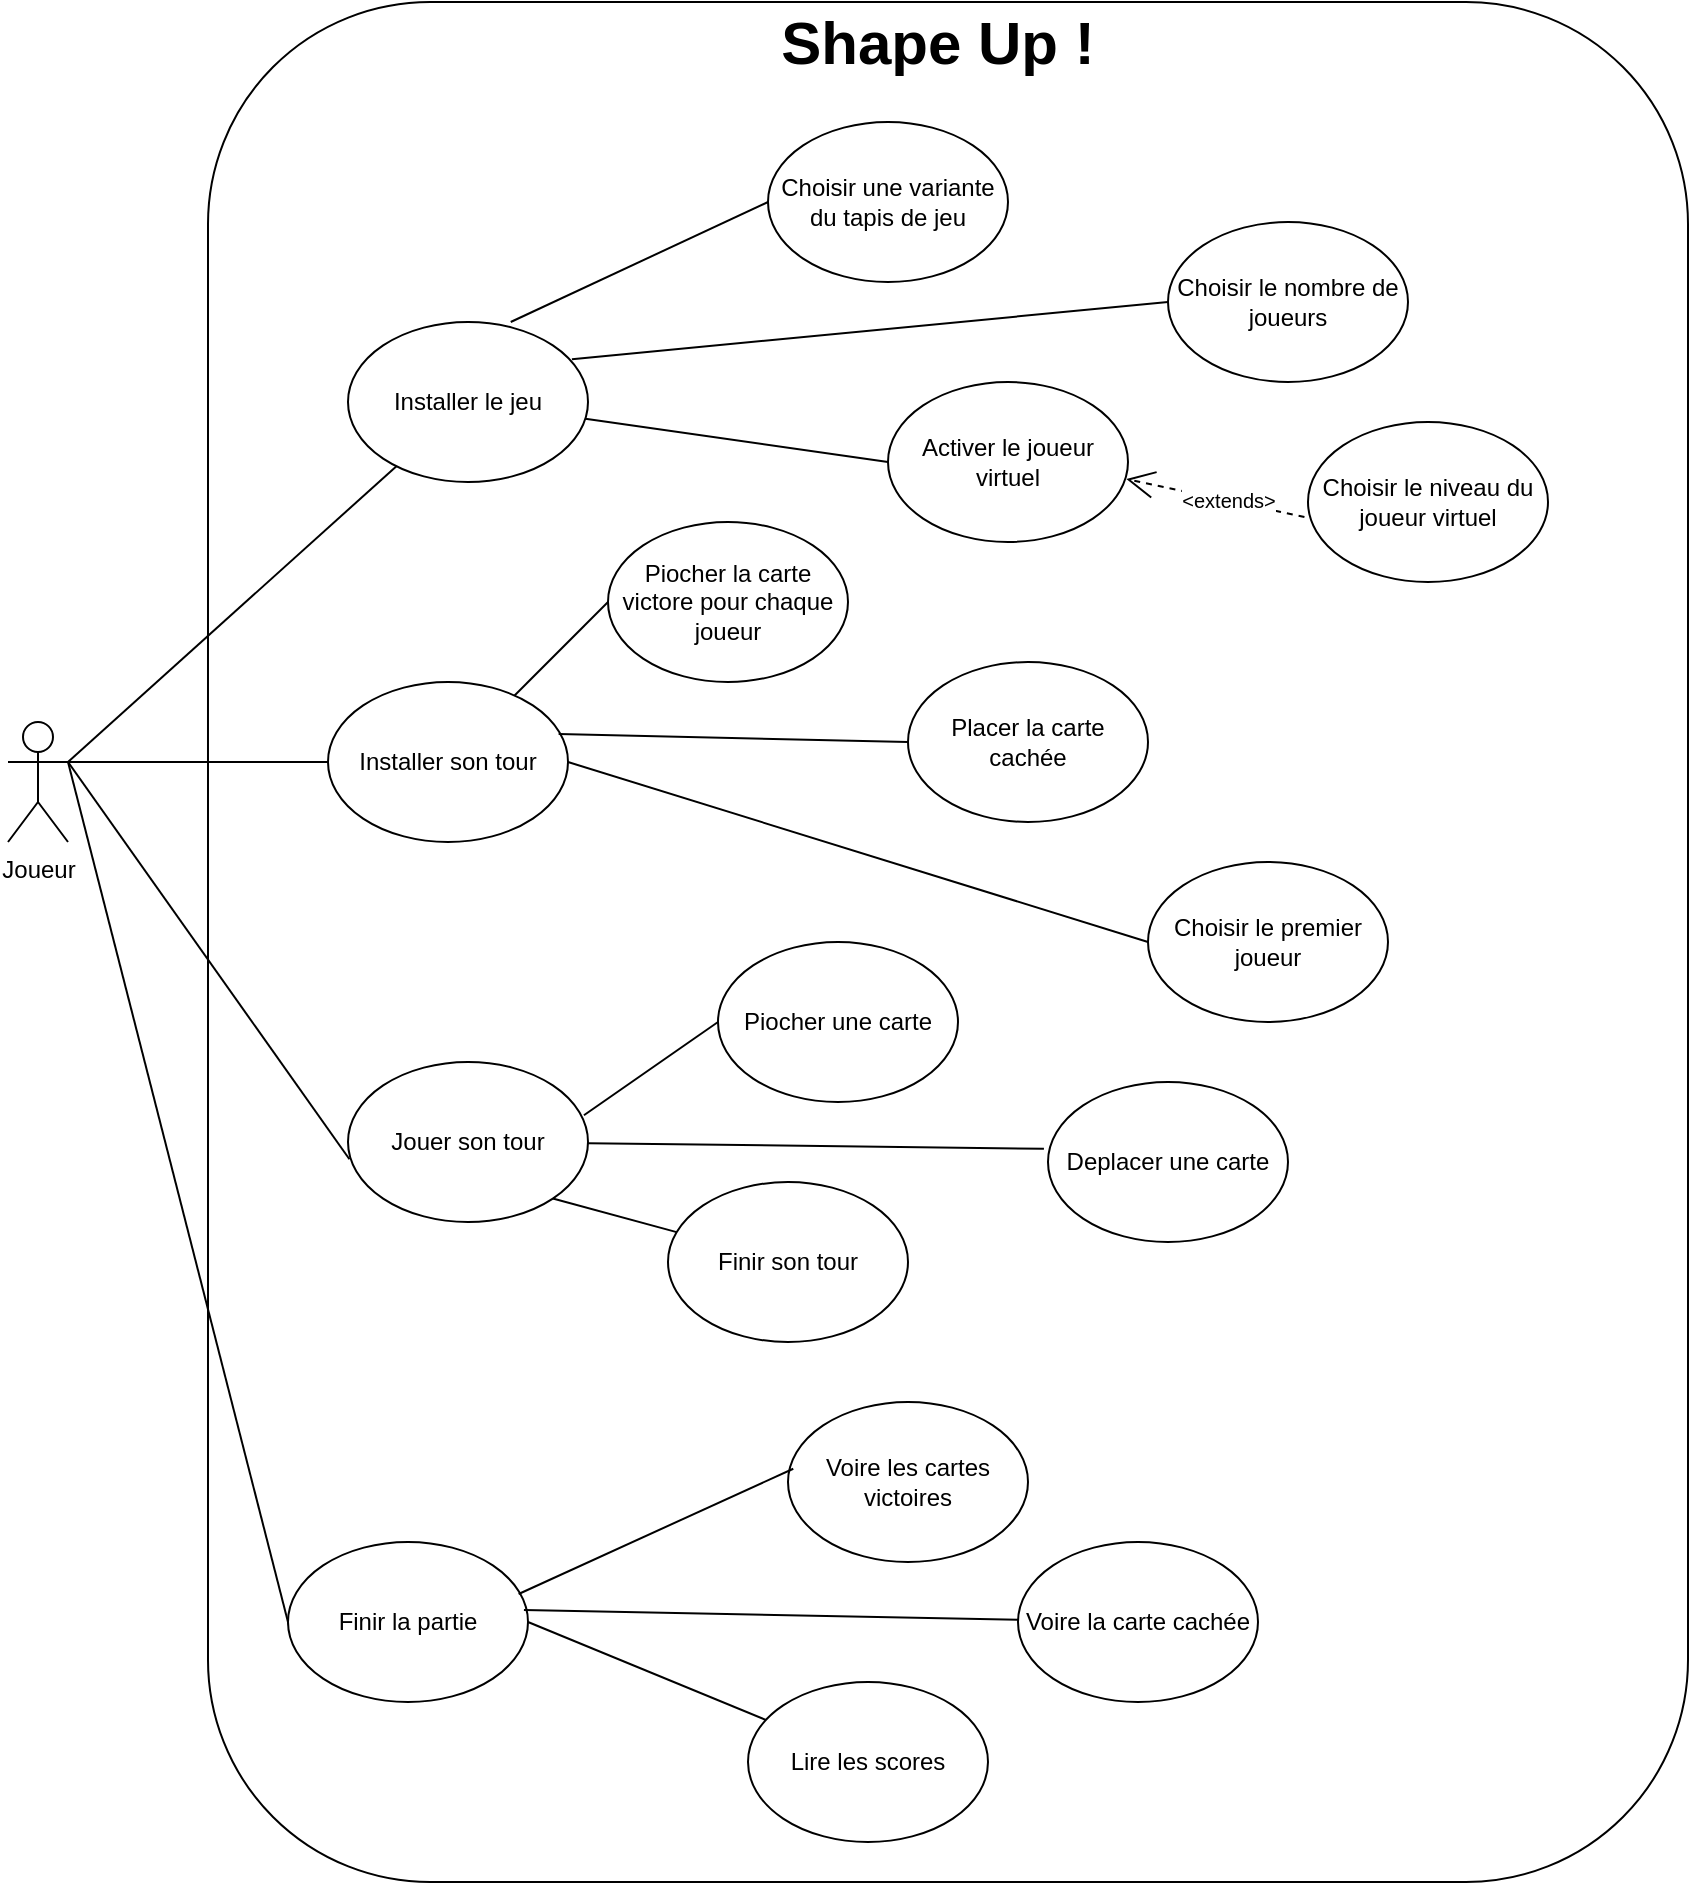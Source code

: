 <mxfile version="14.1.1" type="github">
  <diagram id="Aal5Y67CQLRODoDGmTe_" name="Page-1">
    <mxGraphModel dx="786" dy="491" grid="1" gridSize="10" guides="1" tooltips="1" connect="1" arrows="1" fold="1" page="1" pageScale="1" pageWidth="850" pageHeight="1100" math="0" shadow="0">
      <root>
        <mxCell id="0" />
        <mxCell id="1" parent="0" />
        <mxCell id="7_2PxLmDTk1nebNTgZE4-55" value="" style="rounded=1;whiteSpace=wrap;html=1;" parent="1" vertex="1">
          <mxGeometry x="170" y="70" width="740" height="940" as="geometry" />
        </mxCell>
        <mxCell id="7_2PxLmDTk1nebNTgZE4-90" style="rounded=0;orthogonalLoop=1;jettySize=auto;html=1;exitX=1;exitY=0.333;exitDx=0;exitDy=0;exitPerimeter=0;endArrow=none;endFill=0;" parent="1" source="7_2PxLmDTk1nebNTgZE4-56" target="7_2PxLmDTk1nebNTgZE4-57" edge="1">
          <mxGeometry relative="1" as="geometry" />
        </mxCell>
        <mxCell id="7_2PxLmDTk1nebNTgZE4-92" value="" style="edgeStyle=none;rounded=0;orthogonalLoop=1;jettySize=auto;html=1;endArrow=none;endFill=0;exitX=1;exitY=0.333;exitDx=0;exitDy=0;exitPerimeter=0;entryX=0.017;entryY=0.6;entryDx=0;entryDy=0;entryPerimeter=0;" parent="1" source="7_2PxLmDTk1nebNTgZE4-56" target="7_2PxLmDTk1nebNTgZE4-63" edge="1">
          <mxGeometry relative="1" as="geometry" />
        </mxCell>
        <mxCell id="7_2PxLmDTk1nebNTgZE4-93" value="" style="edgeStyle=none;rounded=0;orthogonalLoop=1;jettySize=auto;html=1;endArrow=none;endFill=0;entryX=0.006;entryY=0.608;entryDx=0;entryDy=0;entryPerimeter=0;exitX=1;exitY=0.333;exitDx=0;exitDy=0;exitPerimeter=0;" parent="1" source="7_2PxLmDTk1nebNTgZE4-56" target="7_2PxLmDTk1nebNTgZE4-59" edge="1">
          <mxGeometry relative="1" as="geometry">
            <mxPoint x="110" y="470" as="sourcePoint" />
          </mxGeometry>
        </mxCell>
        <mxCell id="7_2PxLmDTk1nebNTgZE4-94" value="" style="edgeStyle=none;rounded=0;orthogonalLoop=1;jettySize=auto;html=1;endArrow=none;endFill=0;exitX=1;exitY=0.333;exitDx=0;exitDy=0;exitPerimeter=0;" parent="1" source="7_2PxLmDTk1nebNTgZE4-56" target="7_2PxLmDTk1nebNTgZE4-58" edge="1">
          <mxGeometry relative="1" as="geometry" />
        </mxCell>
        <mxCell id="7_2PxLmDTk1nebNTgZE4-56" value="Joueur" style="shape=umlActor;verticalLabelPosition=bottom;verticalAlign=top;html=1;outlineConnect=0;" parent="1" vertex="1">
          <mxGeometry x="70" y="430" width="30" height="60" as="geometry" />
        </mxCell>
        <mxCell id="7_2PxLmDTk1nebNTgZE4-57" value="Installer le jeu" style="ellipse;whiteSpace=wrap;html=1;" parent="1" vertex="1">
          <mxGeometry x="240" y="230" width="120" height="80" as="geometry" />
        </mxCell>
        <mxCell id="7_2PxLmDTk1nebNTgZE4-58" value="Installer son tour" style="ellipse;whiteSpace=wrap;html=1;" parent="1" vertex="1">
          <mxGeometry x="230" y="410" width="120" height="80" as="geometry" />
        </mxCell>
        <mxCell id="7_2PxLmDTk1nebNTgZE4-59" value="Jouer son tour" style="ellipse;whiteSpace=wrap;html=1;" parent="1" vertex="1">
          <mxGeometry x="240" y="600" width="120" height="80" as="geometry" />
        </mxCell>
        <mxCell id="7_2PxLmDTk1nebNTgZE4-60" value="Choisir le nombre de joueurs" style="ellipse;whiteSpace=wrap;html=1;" parent="1" vertex="1">
          <mxGeometry x="650" y="180" width="120" height="80" as="geometry" />
        </mxCell>
        <mxCell id="7_2PxLmDTk1nebNTgZE4-61" value="Activer le joueur virtuel" style="ellipse;whiteSpace=wrap;html=1;" parent="1" vertex="1">
          <mxGeometry x="510" y="260" width="120" height="80" as="geometry" />
        </mxCell>
        <mxCell id="7_2PxLmDTk1nebNTgZE4-62" value="Choisir une variante du tapis de jeu" style="ellipse;whiteSpace=wrap;html=1;" parent="1" vertex="1">
          <mxGeometry x="450" y="130" width="120" height="80" as="geometry" />
        </mxCell>
        <mxCell id="7_2PxLmDTk1nebNTgZE4-63" value="Finir la partie" style="ellipse;whiteSpace=wrap;html=1;" parent="1" vertex="1">
          <mxGeometry x="210" y="840" width="120" height="80" as="geometry" />
        </mxCell>
        <mxCell id="7_2PxLmDTk1nebNTgZE4-66" value="Placer la carte cachée" style="ellipse;whiteSpace=wrap;html=1;" parent="1" vertex="1">
          <mxGeometry x="520" y="400" width="120" height="80" as="geometry" />
        </mxCell>
        <mxCell id="7_2PxLmDTk1nebNTgZE4-67" value="Choisir le premier joueur" style="ellipse;whiteSpace=wrap;html=1;" parent="1" vertex="1">
          <mxGeometry x="640" y="500" width="120" height="80" as="geometry" />
        </mxCell>
        <mxCell id="7_2PxLmDTk1nebNTgZE4-69" value="Piocher une carte" style="ellipse;whiteSpace=wrap;html=1;" parent="1" vertex="1">
          <mxGeometry x="425" y="540" width="120" height="80" as="geometry" />
        </mxCell>
        <mxCell id="7_2PxLmDTk1nebNTgZE4-71" value="Deplacer une carte" style="ellipse;whiteSpace=wrap;html=1;" parent="1" vertex="1">
          <mxGeometry x="590" y="610" width="120" height="80" as="geometry" />
        </mxCell>
        <mxCell id="7_2PxLmDTk1nebNTgZE4-72" value="Voire les cartes victoires" style="ellipse;whiteSpace=wrap;html=1;" parent="1" vertex="1">
          <mxGeometry x="460" y="770" width="120" height="80" as="geometry" />
        </mxCell>
        <mxCell id="7_2PxLmDTk1nebNTgZE4-73" value="Lire les scores" style="ellipse;whiteSpace=wrap;html=1;" parent="1" vertex="1">
          <mxGeometry x="440" y="910" width="120" height="80" as="geometry" />
        </mxCell>
        <mxCell id="7_2PxLmDTk1nebNTgZE4-75" value="" style="endArrow=none;html=1;exitX=0.961;exitY=0.325;exitDx=0;exitDy=0;entryX=0;entryY=0.5;entryDx=0;entryDy=0;exitPerimeter=0;" parent="1" source="7_2PxLmDTk1nebNTgZE4-58" target="7_2PxLmDTk1nebNTgZE4-66" edge="1">
          <mxGeometry width="50" height="50" relative="1" as="geometry">
            <mxPoint x="450" y="430" as="sourcePoint" />
            <mxPoint x="500" y="380" as="targetPoint" />
          </mxGeometry>
        </mxCell>
        <mxCell id="7_2PxLmDTk1nebNTgZE4-76" value="" style="endArrow=none;html=1;entryX=0;entryY=0.5;entryDx=0;entryDy=0;exitX=0.678;exitY=0;exitDx=0;exitDy=0;exitPerimeter=0;" parent="1" source="7_2PxLmDTk1nebNTgZE4-57" target="7_2PxLmDTk1nebNTgZE4-62" edge="1">
          <mxGeometry width="50" height="50" relative="1" as="geometry">
            <mxPoint x="450" y="260" as="sourcePoint" />
            <mxPoint x="500" y="210" as="targetPoint" />
          </mxGeometry>
        </mxCell>
        <mxCell id="7_2PxLmDTk1nebNTgZE4-77" value="" style="endArrow=none;html=1;exitX=0.933;exitY=0.233;exitDx=0;exitDy=0;entryX=0;entryY=0.5;entryDx=0;entryDy=0;exitPerimeter=0;" parent="1" source="7_2PxLmDTk1nebNTgZE4-57" target="7_2PxLmDTk1nebNTgZE4-60" edge="1">
          <mxGeometry width="50" height="50" relative="1" as="geometry">
            <mxPoint x="450" y="260" as="sourcePoint" />
            <mxPoint x="500" y="210" as="targetPoint" />
          </mxGeometry>
        </mxCell>
        <mxCell id="7_2PxLmDTk1nebNTgZE4-79" value="" style="endArrow=none;html=1;entryX=0;entryY=0.5;entryDx=0;entryDy=0;" parent="1" source="7_2PxLmDTk1nebNTgZE4-57" target="7_2PxLmDTk1nebNTgZE4-61" edge="1">
          <mxGeometry width="50" height="50" relative="1" as="geometry">
            <mxPoint x="450" y="260" as="sourcePoint" />
            <mxPoint x="500" y="210" as="targetPoint" />
          </mxGeometry>
        </mxCell>
        <mxCell id="7_2PxLmDTk1nebNTgZE4-80" value="" style="endArrow=none;html=1;exitX=1;exitY=0.5;exitDx=0;exitDy=0;entryX=0;entryY=0.5;entryDx=0;entryDy=0;" parent="1" source="7_2PxLmDTk1nebNTgZE4-58" target="7_2PxLmDTk1nebNTgZE4-67" edge="1">
          <mxGeometry width="50" height="50" relative="1" as="geometry">
            <mxPoint x="450" y="530" as="sourcePoint" />
            <mxPoint x="500" y="480" as="targetPoint" />
          </mxGeometry>
        </mxCell>
        <mxCell id="7_2PxLmDTk1nebNTgZE4-82" value="" style="endArrow=none;html=1;exitX=0.983;exitY=0.333;exitDx=0;exitDy=0;exitPerimeter=0;entryX=0;entryY=0.5;entryDx=0;entryDy=0;" parent="1" source="7_2PxLmDTk1nebNTgZE4-59" target="7_2PxLmDTk1nebNTgZE4-69" edge="1">
          <mxGeometry width="50" height="50" relative="1" as="geometry">
            <mxPoint x="450" y="830" as="sourcePoint" />
            <mxPoint x="500" y="780" as="targetPoint" />
          </mxGeometry>
        </mxCell>
        <mxCell id="7_2PxLmDTk1nebNTgZE4-84" value="" style="endArrow=none;html=1;entryX=-0.017;entryY=0.417;entryDx=0;entryDy=0;entryPerimeter=0;" parent="1" source="7_2PxLmDTk1nebNTgZE4-59" target="7_2PxLmDTk1nebNTgZE4-71" edge="1">
          <mxGeometry width="50" height="50" relative="1" as="geometry">
            <mxPoint x="361" y="810" as="sourcePoint" />
            <mxPoint x="500" y="780" as="targetPoint" />
          </mxGeometry>
        </mxCell>
        <mxCell id="7_2PxLmDTk1nebNTgZE4-85" value="" style="endArrow=none;html=1;entryX=0.022;entryY=0.417;entryDx=0;entryDy=0;entryPerimeter=0;exitX=0.961;exitY=0.325;exitDx=0;exitDy=0;exitPerimeter=0;" parent="1" source="7_2PxLmDTk1nebNTgZE4-63" target="7_2PxLmDTk1nebNTgZE4-72" edge="1">
          <mxGeometry width="50" height="50" relative="1" as="geometry">
            <mxPoint x="350" y="960" as="sourcePoint" />
            <mxPoint x="400" y="910" as="targetPoint" />
          </mxGeometry>
        </mxCell>
        <mxCell id="7_2PxLmDTk1nebNTgZE4-86" value="" style="endArrow=none;html=1;exitX=1;exitY=0.5;exitDx=0;exitDy=0;" parent="1" source="7_2PxLmDTk1nebNTgZE4-63" target="7_2PxLmDTk1nebNTgZE4-73" edge="1">
          <mxGeometry width="50" height="50" relative="1" as="geometry">
            <mxPoint x="450" y="890" as="sourcePoint" />
            <mxPoint x="500" y="840" as="targetPoint" />
          </mxGeometry>
        </mxCell>
        <mxCell id="7_2PxLmDTk1nebNTgZE4-87" value="&lt;font size=&quot;1&quot;&gt;&lt;b style=&quot;font-size: 30px&quot;&gt;Shape Up !&lt;/b&gt;&lt;/font&gt;" style="text;html=1;strokeColor=none;fillColor=none;align=center;verticalAlign=middle;whiteSpace=wrap;rounded=0;" parent="1" vertex="1">
          <mxGeometry x="425" y="70" width="220" height="40" as="geometry" />
        </mxCell>
        <mxCell id="7_2PxLmDTk1nebNTgZE4-88" value="Piocher la carte victore pour chaque joueur" style="ellipse;whiteSpace=wrap;html=1;" parent="1" vertex="1">
          <mxGeometry x="370" y="330" width="120" height="80" as="geometry" />
        </mxCell>
        <mxCell id="7_2PxLmDTk1nebNTgZE4-89" value="" style="endArrow=none;html=1;entryX=0;entryY=0.5;entryDx=0;entryDy=0;" parent="1" source="7_2PxLmDTk1nebNTgZE4-58" target="7_2PxLmDTk1nebNTgZE4-88" edge="1">
          <mxGeometry width="50" height="50" relative="1" as="geometry">
            <mxPoint x="490" y="510" as="sourcePoint" />
            <mxPoint x="540" y="460" as="targetPoint" />
          </mxGeometry>
        </mxCell>
        <mxCell id="RvqsbtfU2QGyr6yqb92h-2" value="" style="endArrow=none;html=1;exitX=0.983;exitY=0.425;exitDx=0;exitDy=0;exitPerimeter=0;" edge="1" parent="1" source="7_2PxLmDTk1nebNTgZE4-63" target="RvqsbtfU2QGyr6yqb92h-3">
          <mxGeometry width="50" height="50" relative="1" as="geometry">
            <mxPoint x="390" y="870" as="sourcePoint" />
            <mxPoint x="410" y="840" as="targetPoint" />
          </mxGeometry>
        </mxCell>
        <mxCell id="RvqsbtfU2QGyr6yqb92h-3" value="Voire la carte cachée" style="ellipse;whiteSpace=wrap;html=1;" vertex="1" parent="1">
          <mxGeometry x="575" y="840" width="120" height="80" as="geometry" />
        </mxCell>
        <mxCell id="RvqsbtfU2QGyr6yqb92h-6" value="&lt;font style=&quot;font-size: 10px&quot;&gt;&amp;lt;extends&amp;gt;&lt;/font&gt;" style="endArrow=open;endSize=12;dashed=1;html=1;entryX=0.993;entryY=0.606;entryDx=0;entryDy=0;entryPerimeter=0;exitX=0.083;exitY=0.625;exitDx=0;exitDy=0;exitPerimeter=0;" edge="1" parent="1" source="RvqsbtfU2QGyr6yqb92h-7" target="7_2PxLmDTk1nebNTgZE4-61">
          <mxGeometry width="160" relative="1" as="geometry">
            <mxPoint x="640" y="380" as="sourcePoint" />
            <mxPoint x="800" y="380" as="targetPoint" />
          </mxGeometry>
        </mxCell>
        <mxCell id="RvqsbtfU2QGyr6yqb92h-7" value="Choisir le niveau du joueur virtuel" style="ellipse;whiteSpace=wrap;html=1;" vertex="1" parent="1">
          <mxGeometry x="720" y="280" width="120" height="80" as="geometry" />
        </mxCell>
        <mxCell id="RvqsbtfU2QGyr6yqb92h-9" value="Finir son tour" style="ellipse;whiteSpace=wrap;html=1;" vertex="1" parent="1">
          <mxGeometry x="400" y="660" width="120" height="80" as="geometry" />
        </mxCell>
        <mxCell id="RvqsbtfU2QGyr6yqb92h-11" value="" style="endArrow=none;html=1;exitX=1;exitY=1;exitDx=0;exitDy=0;" edge="1" parent="1" source="7_2PxLmDTk1nebNTgZE4-59" target="RvqsbtfU2QGyr6yqb92h-9">
          <mxGeometry width="50" height="50" relative="1" as="geometry">
            <mxPoint x="230" y="880" as="sourcePoint" />
            <mxPoint x="280" y="830" as="targetPoint" />
          </mxGeometry>
        </mxCell>
      </root>
    </mxGraphModel>
  </diagram>
</mxfile>
